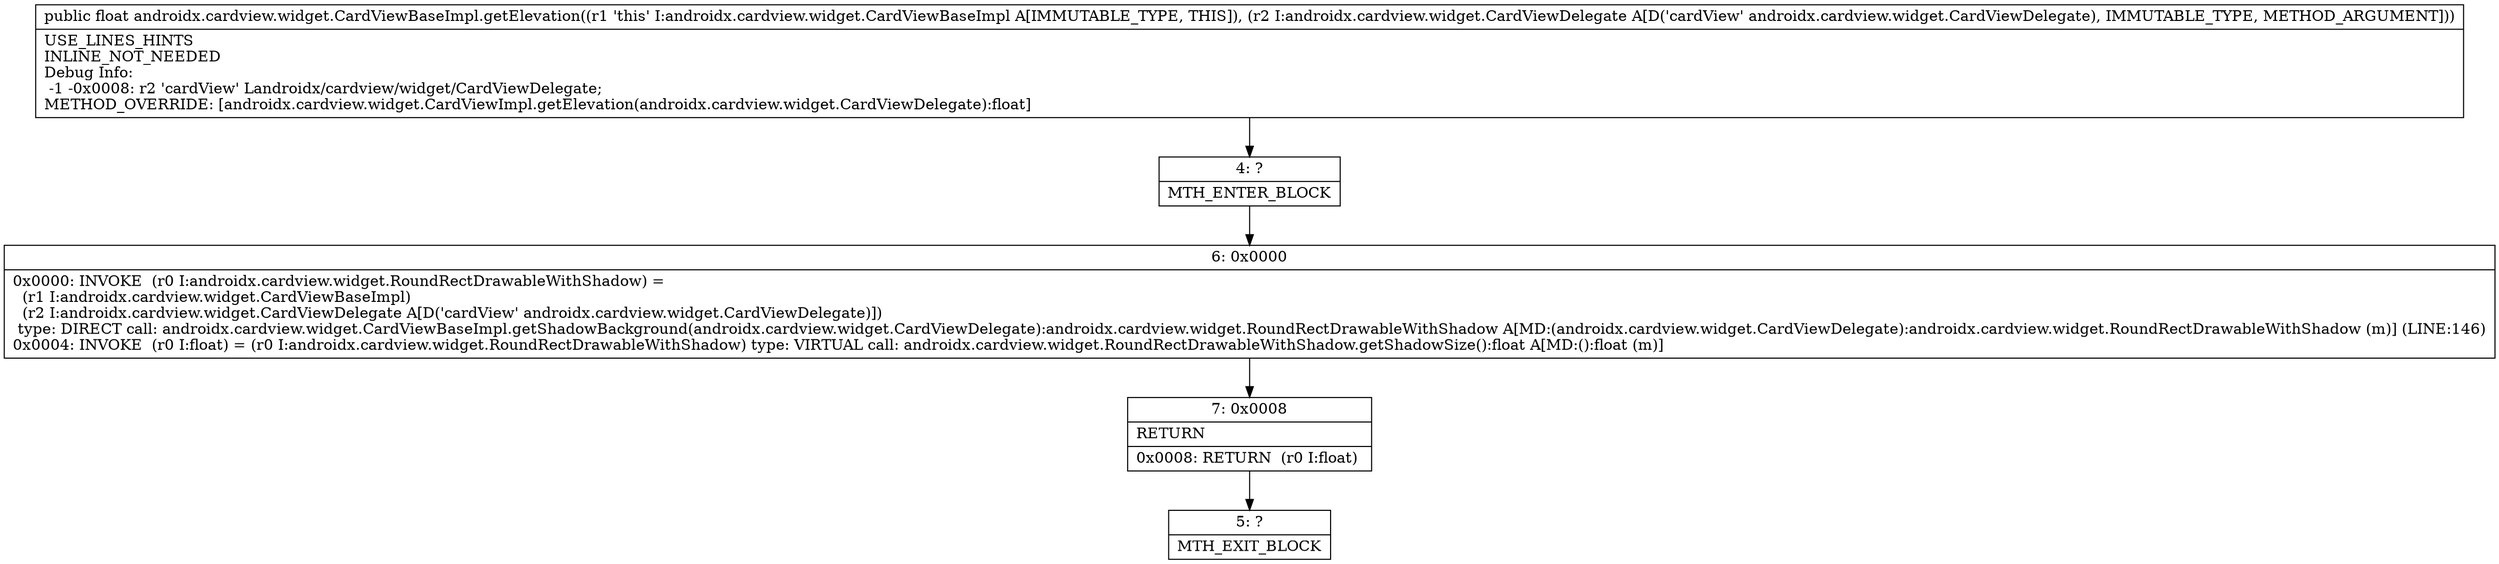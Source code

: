 digraph "CFG forandroidx.cardview.widget.CardViewBaseImpl.getElevation(Landroidx\/cardview\/widget\/CardViewDelegate;)F" {
Node_4 [shape=record,label="{4\:\ ?|MTH_ENTER_BLOCK\l}"];
Node_6 [shape=record,label="{6\:\ 0x0000|0x0000: INVOKE  (r0 I:androidx.cardview.widget.RoundRectDrawableWithShadow) = \l  (r1 I:androidx.cardview.widget.CardViewBaseImpl)\l  (r2 I:androidx.cardview.widget.CardViewDelegate A[D('cardView' androidx.cardview.widget.CardViewDelegate)])\l type: DIRECT call: androidx.cardview.widget.CardViewBaseImpl.getShadowBackground(androidx.cardview.widget.CardViewDelegate):androidx.cardview.widget.RoundRectDrawableWithShadow A[MD:(androidx.cardview.widget.CardViewDelegate):androidx.cardview.widget.RoundRectDrawableWithShadow (m)] (LINE:146)\l0x0004: INVOKE  (r0 I:float) = (r0 I:androidx.cardview.widget.RoundRectDrawableWithShadow) type: VIRTUAL call: androidx.cardview.widget.RoundRectDrawableWithShadow.getShadowSize():float A[MD:():float (m)]\l}"];
Node_7 [shape=record,label="{7\:\ 0x0008|RETURN\l|0x0008: RETURN  (r0 I:float) \l}"];
Node_5 [shape=record,label="{5\:\ ?|MTH_EXIT_BLOCK\l}"];
MethodNode[shape=record,label="{public float androidx.cardview.widget.CardViewBaseImpl.getElevation((r1 'this' I:androidx.cardview.widget.CardViewBaseImpl A[IMMUTABLE_TYPE, THIS]), (r2 I:androidx.cardview.widget.CardViewDelegate A[D('cardView' androidx.cardview.widget.CardViewDelegate), IMMUTABLE_TYPE, METHOD_ARGUMENT]))  | USE_LINES_HINTS\lINLINE_NOT_NEEDED\lDebug Info:\l  \-1 \-0x0008: r2 'cardView' Landroidx\/cardview\/widget\/CardViewDelegate;\lMETHOD_OVERRIDE: [androidx.cardview.widget.CardViewImpl.getElevation(androidx.cardview.widget.CardViewDelegate):float]\l}"];
MethodNode -> Node_4;Node_4 -> Node_6;
Node_6 -> Node_7;
Node_7 -> Node_5;
}

